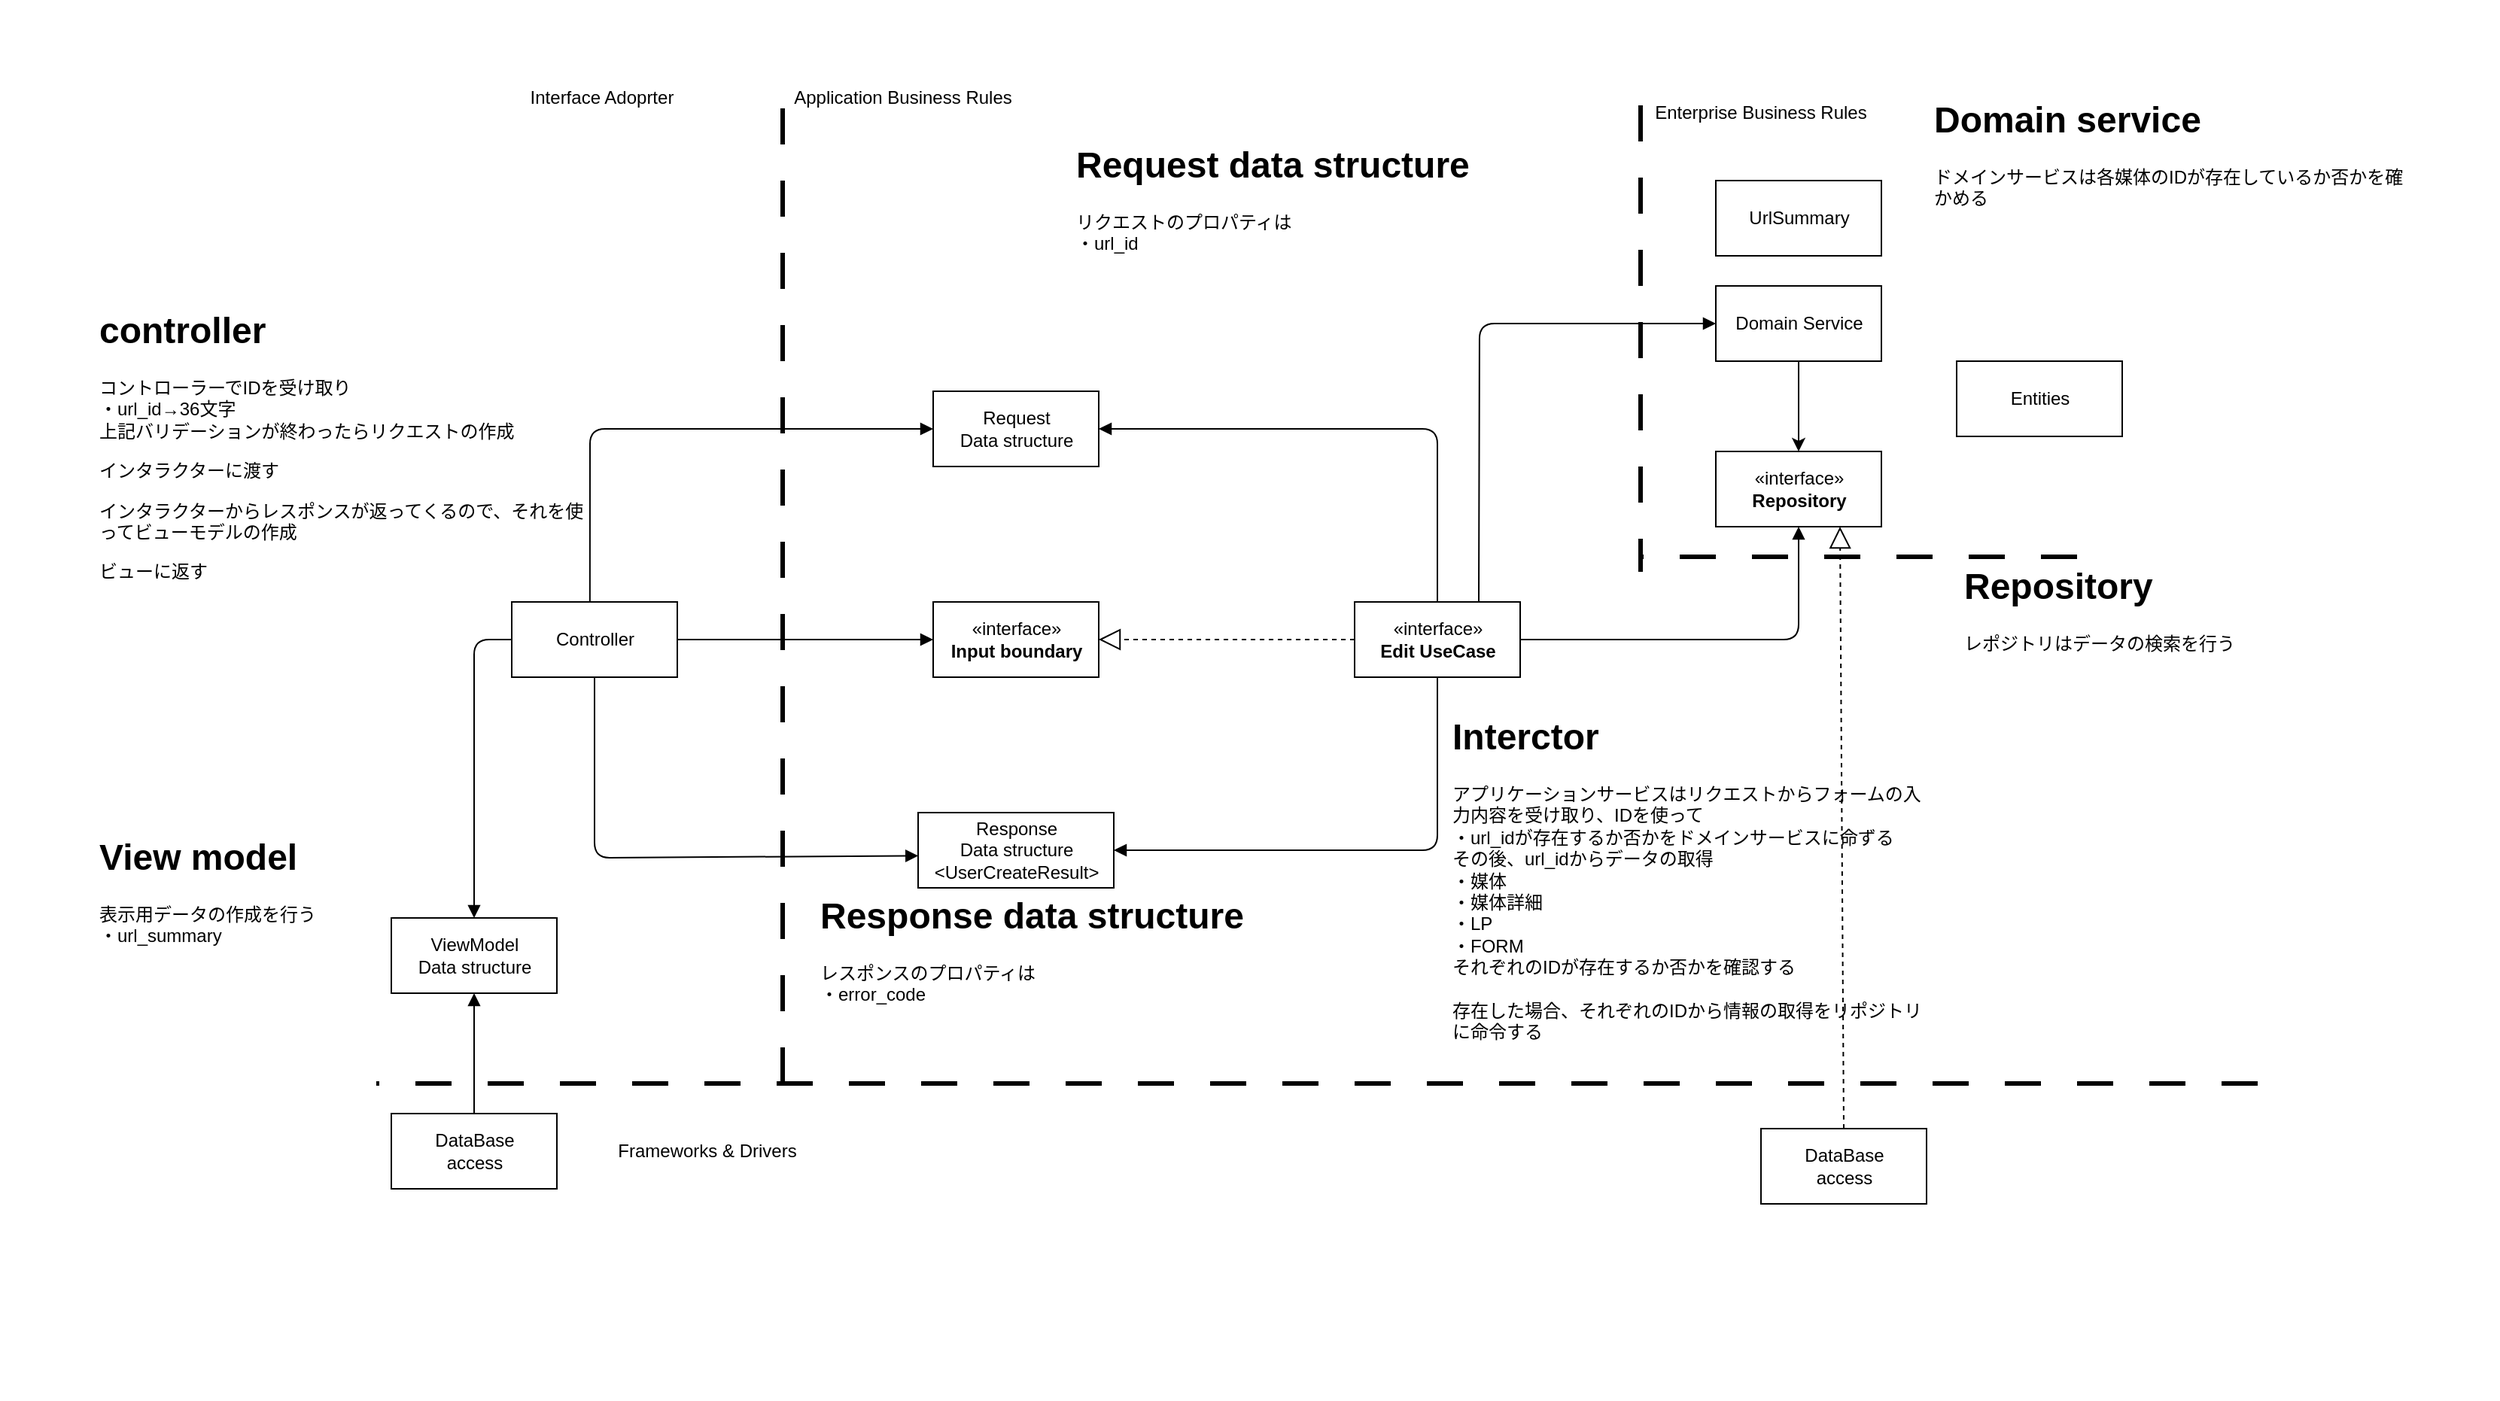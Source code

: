 <mxfile>
    <diagram id="oEE3vnFGrzKLfp8lLdis" name="handle">
        <mxGraphModel dx="2347" dy="597" grid="1" gridSize="10" guides="1" tooltips="1" connect="1" arrows="1" fold="1" page="1" pageScale="1" pageWidth="827" pageHeight="1169" math="0" shadow="0">
            <root>
                <mxCell id="0"/>
                <mxCell id="1" parent="0"/>
                <mxCell id="98ZSfpSxamY-V3ixFkOB-39" value="" style="rounded=0;whiteSpace=wrap;html=1;strokeColor=none;" parent="1" vertex="1">
                    <mxGeometry x="-250" y="80" width="1660" height="930" as="geometry"/>
                </mxCell>
                <mxCell id="98ZSfpSxamY-V3ixFkOB-40" value="Controller" style="html=1;" parent="1" vertex="1">
                    <mxGeometry x="90" y="480" width="110" height="50" as="geometry"/>
                </mxCell>
                <mxCell id="98ZSfpSxamY-V3ixFkOB-41" value="«interface»&lt;br&gt;&lt;b&gt;Input boundary&lt;/b&gt;" style="html=1;" parent="1" vertex="1">
                    <mxGeometry x="370" y="480" width="110" height="50" as="geometry"/>
                </mxCell>
                <mxCell id="98ZSfpSxamY-V3ixFkOB-42" value="Request&lt;br&gt;Data structure" style="html=1;" parent="1" vertex="1">
                    <mxGeometry x="370" y="340" width="110" height="50" as="geometry"/>
                </mxCell>
                <mxCell id="98ZSfpSxamY-V3ixFkOB-43" value="Response&lt;br&gt;Data structure&lt;br&gt;&amp;lt;UserCreateResult&amp;gt;" style="html=1;" parent="1" vertex="1">
                    <mxGeometry x="360" y="620" width="130" height="50" as="geometry"/>
                </mxCell>
                <mxCell id="98ZSfpSxamY-V3ixFkOB-44" value="" style="html=1;verticalAlign=bottom;labelBackgroundColor=none;endArrow=block;endFill=1;exitX=0.472;exitY=0.007;exitDx=0;exitDy=0;exitPerimeter=0;entryX=0;entryY=0.5;entryDx=0;entryDy=0;" parent="1" source="98ZSfpSxamY-V3ixFkOB-40" target="98ZSfpSxamY-V3ixFkOB-42" edge="1">
                    <mxGeometry width="160" relative="1" as="geometry">
                        <mxPoint x="380" y="500" as="sourcePoint"/>
                        <mxPoint x="540" y="500" as="targetPoint"/>
                        <Array as="points">
                            <mxPoint x="142" y="365"/>
                        </Array>
                    </mxGeometry>
                </mxCell>
                <mxCell id="98ZSfpSxamY-V3ixFkOB-45" value="" style="html=1;verticalAlign=bottom;labelBackgroundColor=none;endArrow=block;endFill=1;entryX=1;entryY=0.5;entryDx=0;entryDy=0;" parent="1" source="98ZSfpSxamY-V3ixFkOB-76" target="98ZSfpSxamY-V3ixFkOB-42" edge="1">
                    <mxGeometry width="160" relative="1" as="geometry">
                        <mxPoint x="705" y="480" as="sourcePoint"/>
                        <mxPoint x="480" y="500" as="targetPoint"/>
                        <Array as="points">
                            <mxPoint x="705" y="365"/>
                        </Array>
                    </mxGeometry>
                </mxCell>
                <mxCell id="98ZSfpSxamY-V3ixFkOB-46" value="" style="html=1;verticalAlign=bottom;labelBackgroundColor=none;endArrow=block;endFill=1;exitX=0.5;exitY=1;exitDx=0;exitDy=0;entryX=0.001;entryY=0.574;entryDx=0;entryDy=0;entryPerimeter=0;" parent="1" source="98ZSfpSxamY-V3ixFkOB-40" target="98ZSfpSxamY-V3ixFkOB-43" edge="1">
                    <mxGeometry width="160" relative="1" as="geometry">
                        <mxPoint x="320" y="500" as="sourcePoint"/>
                        <mxPoint x="480" y="500" as="targetPoint"/>
                        <Array as="points">
                            <mxPoint x="145" y="650"/>
                        </Array>
                    </mxGeometry>
                </mxCell>
                <mxCell id="98ZSfpSxamY-V3ixFkOB-47" value="" style="html=1;verticalAlign=bottom;labelBackgroundColor=none;endArrow=block;endFill=1;entryX=1;entryY=0.5;entryDx=0;entryDy=0;" parent="1" source="98ZSfpSxamY-V3ixFkOB-76" target="98ZSfpSxamY-V3ixFkOB-43" edge="1">
                    <mxGeometry width="160" relative="1" as="geometry">
                        <mxPoint x="705" y="530" as="sourcePoint"/>
                        <mxPoint x="470" y="550" as="targetPoint"/>
                        <Array as="points">
                            <mxPoint x="705" y="645"/>
                        </Array>
                    </mxGeometry>
                </mxCell>
                <mxCell id="98ZSfpSxamY-V3ixFkOB-48" value="" style="html=1;verticalAlign=bottom;labelBackgroundColor=none;endArrow=block;endFill=1;" parent="1" source="98ZSfpSxamY-V3ixFkOB-40" target="98ZSfpSxamY-V3ixFkOB-41" edge="1">
                    <mxGeometry width="160" relative="1" as="geometry">
                        <mxPoint x="310" y="550" as="sourcePoint"/>
                        <mxPoint x="470" y="550" as="targetPoint"/>
                    </mxGeometry>
                </mxCell>
                <mxCell id="98ZSfpSxamY-V3ixFkOB-49" value="" style="endArrow=block;dashed=1;endFill=0;endSize=12;html=1;entryX=1;entryY=0.5;entryDx=0;entryDy=0;" parent="1" source="98ZSfpSxamY-V3ixFkOB-76" target="98ZSfpSxamY-V3ixFkOB-41" edge="1">
                    <mxGeometry width="160" relative="1" as="geometry">
                        <mxPoint x="650" y="505" as="sourcePoint"/>
                        <mxPoint x="470" y="550" as="targetPoint"/>
                    </mxGeometry>
                </mxCell>
                <mxCell id="98ZSfpSxamY-V3ixFkOB-50" value="" style="endArrow=none;startArrow=none;endFill=0;startFill=0;endSize=8;html=1;verticalAlign=bottom;labelBackgroundColor=none;strokeWidth=3;dashed=1;dashPattern=8 8;" parent="1" edge="1">
                    <mxGeometry width="160" relative="1" as="geometry">
                        <mxPoint x="270" y="800" as="sourcePoint"/>
                        <mxPoint x="270" y="140" as="targetPoint"/>
                    </mxGeometry>
                </mxCell>
                <mxCell id="98ZSfpSxamY-V3ixFkOB-51" value="" style="endArrow=none;startArrow=none;endFill=0;startFill=0;endSize=8;html=1;verticalAlign=bottom;labelBackgroundColor=none;strokeWidth=3;dashed=1;dashPattern=8 8;" parent="1" edge="1">
                    <mxGeometry width="160" relative="1" as="geometry">
                        <mxPoint x="1250" y="800" as="sourcePoint"/>
                        <mxPoint y="800" as="targetPoint"/>
                    </mxGeometry>
                </mxCell>
                <mxCell id="98ZSfpSxamY-V3ixFkOB-52" value="" style="endArrow=none;startArrow=none;endFill=0;startFill=0;endSize=8;html=1;verticalAlign=bottom;labelBackgroundColor=none;strokeWidth=3;dashed=1;dashPattern=8 8;" parent="1" edge="1">
                    <mxGeometry width="160" relative="1" as="geometry">
                        <mxPoint x="840" y="150" as="sourcePoint"/>
                        <mxPoint x="840" y="460" as="targetPoint"/>
                    </mxGeometry>
                </mxCell>
                <mxCell id="98ZSfpSxamY-V3ixFkOB-53" value="" style="endArrow=none;startArrow=none;endFill=0;startFill=0;endSize=8;html=1;verticalAlign=bottom;labelBackgroundColor=none;strokeWidth=3;dashed=1;dashPattern=8 8;" parent="1" edge="1">
                    <mxGeometry width="160" relative="1" as="geometry">
                        <mxPoint x="1130" y="450" as="sourcePoint"/>
                        <mxPoint x="840" y="450" as="targetPoint"/>
                    </mxGeometry>
                </mxCell>
                <mxCell id="98ZSfpSxamY-V3ixFkOB-54" value="«interface»&lt;br&gt;&lt;b&gt;Repository&lt;/b&gt;" style="html=1;" parent="1" vertex="1">
                    <mxGeometry x="890" y="380" width="110" height="50" as="geometry"/>
                </mxCell>
                <mxCell id="98ZSfpSxamY-V3ixFkOB-55" value="Entities" style="html=1;" parent="1" vertex="1">
                    <mxGeometry x="1050" y="320" width="110" height="50" as="geometry"/>
                </mxCell>
                <mxCell id="98ZSfpSxamY-V3ixFkOB-56" value="Domain Service" style="html=1;" parent="1" vertex="1">
                    <mxGeometry x="890" y="270" width="110" height="50" as="geometry"/>
                </mxCell>
                <mxCell id="98ZSfpSxamY-V3ixFkOB-57" value="" style="html=1;verticalAlign=bottom;labelBackgroundColor=none;endArrow=block;endFill=1;entryX=0.5;entryY=1;entryDx=0;entryDy=0;" parent="1" source="98ZSfpSxamY-V3ixFkOB-76" target="98ZSfpSxamY-V3ixFkOB-54" edge="1">
                    <mxGeometry width="160" relative="1" as="geometry">
                        <mxPoint x="760" y="505" as="sourcePoint"/>
                        <mxPoint x="870" y="560" as="targetPoint"/>
                        <Array as="points">
                            <mxPoint x="945" y="505"/>
                        </Array>
                    </mxGeometry>
                </mxCell>
                <mxCell id="98ZSfpSxamY-V3ixFkOB-58" value="" style="html=1;verticalAlign=bottom;labelBackgroundColor=none;endArrow=block;endFill=1;entryX=0;entryY=0.5;entryDx=0;entryDy=0;exitX=0.75;exitY=0;exitDx=0;exitDy=0;" parent="1" source="98ZSfpSxamY-V3ixFkOB-76" target="98ZSfpSxamY-V3ixFkOB-56" edge="1">
                    <mxGeometry width="160" relative="1" as="geometry">
                        <mxPoint x="732.5" y="480" as="sourcePoint"/>
                        <mxPoint x="820" y="319.17" as="targetPoint"/>
                        <Array as="points">
                            <mxPoint x="733" y="295"/>
                        </Array>
                    </mxGeometry>
                </mxCell>
                <mxCell id="98ZSfpSxamY-V3ixFkOB-59" value="DataBase&lt;br&gt;access" style="html=1;" parent="1" vertex="1">
                    <mxGeometry x="920" y="830" width="110" height="50" as="geometry"/>
                </mxCell>
                <mxCell id="98ZSfpSxamY-V3ixFkOB-60" value="" style="endArrow=block;dashed=1;endFill=0;endSize=12;html=1;entryX=0.75;entryY=1;entryDx=0;entryDy=0;exitX=0.5;exitY=0;exitDx=0;exitDy=0;" parent="1" source="98ZSfpSxamY-V3ixFkOB-59" target="98ZSfpSxamY-V3ixFkOB-54" edge="1">
                    <mxGeometry width="160" relative="1" as="geometry">
                        <mxPoint x="660.0" y="515" as="sourcePoint"/>
                        <mxPoint x="490.0" y="515" as="targetPoint"/>
                    </mxGeometry>
                </mxCell>
                <mxCell id="98ZSfpSxamY-V3ixFkOB-61" value="ViewModel&lt;br&gt;Data structure" style="html=1;" parent="1" vertex="1">
                    <mxGeometry x="10" y="690" width="110" height="50" as="geometry"/>
                </mxCell>
                <mxCell id="98ZSfpSxamY-V3ixFkOB-62" value="" style="html=1;verticalAlign=bottom;labelBackgroundColor=none;endArrow=block;endFill=1;exitX=0;exitY=0.5;exitDx=0;exitDy=0;entryX=0.5;entryY=0;entryDx=0;entryDy=0;" parent="1" source="98ZSfpSxamY-V3ixFkOB-40" target="98ZSfpSxamY-V3ixFkOB-61" edge="1">
                    <mxGeometry width="160" relative="1" as="geometry">
                        <mxPoint x="210" y="515" as="sourcePoint"/>
                        <mxPoint x="380" y="515" as="targetPoint"/>
                        <Array as="points">
                            <mxPoint x="65" y="505"/>
                        </Array>
                    </mxGeometry>
                </mxCell>
                <mxCell id="98ZSfpSxamY-V3ixFkOB-63" value="DataBase&lt;br&gt;access" style="html=1;" parent="1" vertex="1">
                    <mxGeometry x="10" y="820" width="110" height="50" as="geometry"/>
                </mxCell>
                <mxCell id="98ZSfpSxamY-V3ixFkOB-64" value="" style="html=1;verticalAlign=bottom;labelBackgroundColor=none;endArrow=block;endFill=1;exitX=0.5;exitY=0;exitDx=0;exitDy=0;" parent="1" source="98ZSfpSxamY-V3ixFkOB-63" target="98ZSfpSxamY-V3ixFkOB-61" edge="1">
                    <mxGeometry width="160" relative="1" as="geometry">
                        <mxPoint x="210" y="515" as="sourcePoint"/>
                        <mxPoint x="380" y="515" as="targetPoint"/>
                    </mxGeometry>
                </mxCell>
                <mxCell id="98ZSfpSxamY-V3ixFkOB-65" value="Enterprise Business Rules" style="text;html=1;strokeColor=none;fillColor=none;align=center;verticalAlign=middle;whiteSpace=wrap;rounded=0;" parent="1" vertex="1">
                    <mxGeometry x="840" y="140" width="160" height="30" as="geometry"/>
                </mxCell>
                <mxCell id="98ZSfpSxamY-V3ixFkOB-66" value="Application Business Rules" style="text;html=1;strokeColor=none;fillColor=none;align=center;verticalAlign=middle;whiteSpace=wrap;rounded=0;" parent="1" vertex="1">
                    <mxGeometry x="270" y="130" width="160" height="30" as="geometry"/>
                </mxCell>
                <mxCell id="98ZSfpSxamY-V3ixFkOB-67" value="Interface Adoprter" style="text;html=1;strokeColor=none;fillColor=none;align=center;verticalAlign=middle;whiteSpace=wrap;rounded=0;" parent="1" vertex="1">
                    <mxGeometry x="70" y="130" width="160" height="30" as="geometry"/>
                </mxCell>
                <mxCell id="98ZSfpSxamY-V3ixFkOB-68" value="Frameworks &amp;amp; Drivers" style="text;html=1;strokeColor=none;fillColor=none;align=center;verticalAlign=middle;whiteSpace=wrap;rounded=0;" parent="1" vertex="1">
                    <mxGeometry x="140" y="830" width="160" height="30" as="geometry"/>
                </mxCell>
                <mxCell id="98ZSfpSxamY-V3ixFkOB-69" value="&lt;h1&gt;controller&lt;/h1&gt;&lt;p&gt;コントローラーでIDを受け取り&lt;br&gt;・url_id→36文字&lt;br&gt;&lt;span style=&quot;background-color: initial;&quot;&gt;上記バリデーションが終わったらリクエストの作成&lt;/span&gt;&lt;/p&gt;&lt;p&gt;インタラクターに渡す&lt;/p&gt;&lt;p&gt;インタラクターからレスポンスが返ってくるので、それを使ってビューモデルの作成&lt;br&gt;&lt;/p&gt;&lt;p&gt;ビューに返す&lt;/p&gt;" style="text;html=1;strokeColor=none;fillColor=none;spacing=5;spacingTop=-20;whiteSpace=wrap;overflow=hidden;rounded=0;" parent="1" vertex="1">
                    <mxGeometry x="-189" y="280" width="330" height="230" as="geometry"/>
                </mxCell>
                <mxCell id="98ZSfpSxamY-V3ixFkOB-70" value="&lt;h1&gt;Request data structure&lt;/h1&gt;&lt;div&gt;リクエストのプロパティは&lt;/div&gt;&lt;div&gt;&lt;span style=&quot;background-color: initial;&quot;&gt;・url_id&lt;/span&gt;&lt;/div&gt;" style="text;html=1;strokeColor=none;fillColor=none;spacing=5;spacingTop=-20;whiteSpace=wrap;overflow=hidden;rounded=0;" parent="1" vertex="1">
                    <mxGeometry x="460" y="170" width="310" height="140" as="geometry"/>
                </mxCell>
                <mxCell id="98ZSfpSxamY-V3ixFkOB-71" value="&lt;h1&gt;Response data structure&lt;/h1&gt;&lt;div&gt;レスポンスのプロパティは&lt;/div&gt;&lt;div&gt;・error_code&lt;/div&gt;" style="text;html=1;strokeColor=none;fillColor=none;spacing=5;spacingTop=-20;whiteSpace=wrap;overflow=hidden;rounded=0;" parent="1" vertex="1">
                    <mxGeometry x="290" y="669" width="310" height="121" as="geometry"/>
                </mxCell>
                <mxCell id="98ZSfpSxamY-V3ixFkOB-72" value="&lt;h1&gt;Interctor&lt;/h1&gt;&lt;div&gt;アプリケーションサービスはリクエストからフォームの入力内容を受け取り、IDを使って&lt;/div&gt;&lt;div&gt;・url_idが存在するか否かをドメインサービスに命ずる&lt;/div&gt;&lt;div&gt;その後、url_idからデータの取得&lt;/div&gt;&lt;div&gt;・媒体&lt;/div&gt;&lt;div&gt;・媒体詳細&lt;/div&gt;&lt;div&gt;・LP&lt;/div&gt;&lt;div&gt;・FORM&lt;/div&gt;&lt;div&gt;それぞれのIDが存在するか否かを確認する&lt;br&gt;&lt;br&gt;&lt;/div&gt;&lt;div&gt;存在した場合、それぞれのIDから情報の取得をリポジトリに命令する&lt;/div&gt;" style="text;html=1;strokeColor=none;fillColor=none;spacing=5;spacingTop=-20;whiteSpace=wrap;overflow=hidden;rounded=0;" parent="1" vertex="1">
                    <mxGeometry x="710" y="550" width="330" height="230" as="geometry"/>
                </mxCell>
                <mxCell id="98ZSfpSxamY-V3ixFkOB-73" value="&lt;h1&gt;Domain service&lt;/h1&gt;&lt;div&gt;ドメインサービスは各媒体のIDが存在しているか否かを確かめる&lt;/div&gt;" style="text;html=1;strokeColor=none;fillColor=none;spacing=5;spacingTop=-20;whiteSpace=wrap;overflow=hidden;rounded=0;" parent="1" vertex="1">
                    <mxGeometry x="1030" y="140" width="330" height="130" as="geometry"/>
                </mxCell>
                <mxCell id="98ZSfpSxamY-V3ixFkOB-74" value="&lt;h1&gt;Repository&lt;/h1&gt;&lt;div&gt;レポジトリはデータの検索を行う&lt;/div&gt;" style="text;html=1;strokeColor=none;fillColor=none;spacing=5;spacingTop=-20;whiteSpace=wrap;overflow=hidden;rounded=0;" parent="1" vertex="1">
                    <mxGeometry x="1050" y="450" width="330" height="170" as="geometry"/>
                </mxCell>
                <mxCell id="98ZSfpSxamY-V3ixFkOB-75" value="&lt;h1&gt;View model&lt;/h1&gt;&lt;div&gt;表示用データの作成を行う&lt;/div&gt;&lt;div&gt;・url_summary&lt;/div&gt;" style="text;html=1;strokeColor=none;fillColor=none;spacing=5;spacingTop=-20;whiteSpace=wrap;overflow=hidden;rounded=0;" parent="1" vertex="1">
                    <mxGeometry x="-189" y="630" width="310" height="130" as="geometry"/>
                </mxCell>
                <mxCell id="98ZSfpSxamY-V3ixFkOB-76" value="«interface»&lt;br&gt;&lt;b&gt;Edit UseCase&lt;/b&gt;" style="html=1;" parent="1" vertex="1">
                    <mxGeometry x="650" y="480" width="110" height="50" as="geometry"/>
                </mxCell>
                <mxCell id="98ZSfpSxamY-V3ixFkOB-77" value="" style="endArrow=classic;html=1;" parent="1" source="98ZSfpSxamY-V3ixFkOB-56" target="98ZSfpSxamY-V3ixFkOB-54" edge="1">
                    <mxGeometry width="50" height="50" relative="1" as="geometry">
                        <mxPoint x="490" y="560" as="sourcePoint"/>
                        <mxPoint x="540" y="510" as="targetPoint"/>
                    </mxGeometry>
                </mxCell>
                <mxCell id="2" value="UrlSummary" style="html=1;" parent="1" vertex="1">
                    <mxGeometry x="890" y="200" width="110" height="50" as="geometry"/>
                </mxCell>
            </root>
        </mxGraphModel>
    </diagram>
</mxfile>